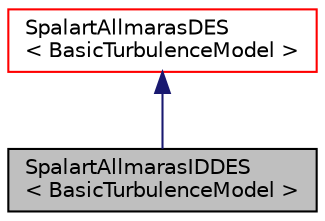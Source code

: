 digraph "SpalartAllmarasIDDES&lt; BasicTurbulenceModel &gt;"
{
  bgcolor="transparent";
  edge [fontname="Helvetica",fontsize="10",labelfontname="Helvetica",labelfontsize="10"];
  node [fontname="Helvetica",fontsize="10",shape=record];
  Node1 [label="SpalartAllmarasIDDES\l\< BasicTurbulenceModel \>",height=0.2,width=0.4,color="black", fillcolor="grey75", style="filled", fontcolor="black"];
  Node2 -> Node1 [dir="back",color="midnightblue",fontsize="10",style="solid",fontname="Helvetica"];
  Node2 [label="SpalartAllmarasDES\l\< BasicTurbulenceModel \>",height=0.2,width=0.4,color="red",URL="$a02389.html",tooltip="SpalartAllmarasDES DES turbulence model for incompressible and compressible flows. "];
}
